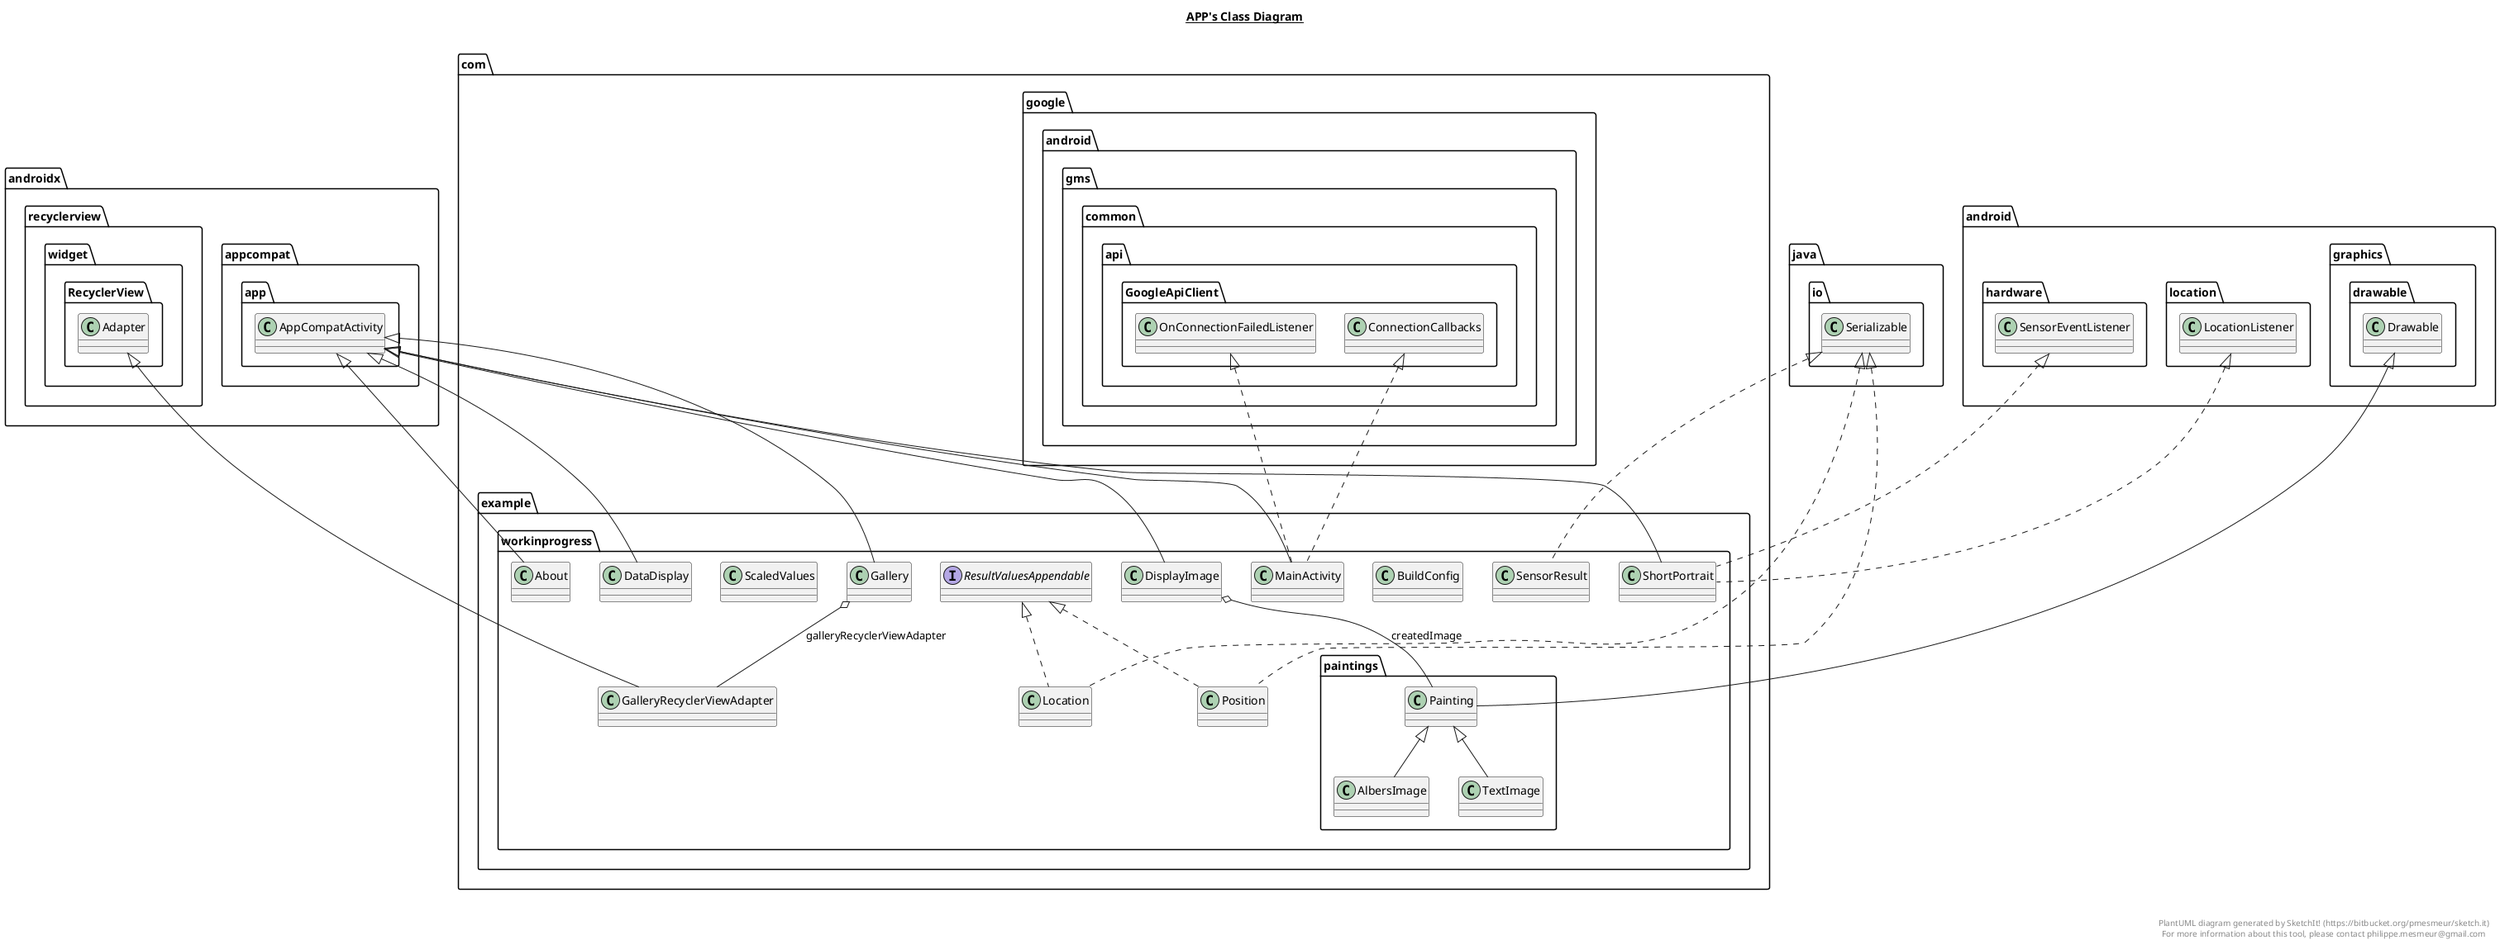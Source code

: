 @startuml

title __APP's Class Diagram__\n

  namespace com.example.workinprogress {
    class com.example.workinprogress.About {
    }
  }
  

  namespace com.example.workinprogress {
    class com.example.workinprogress.BuildConfig {
    }
  }
  

  namespace com.example.workinprogress {
    class com.example.workinprogress.DataDisplay {
    }
  }
  

  namespace com.example.workinprogress {
    class com.example.workinprogress.DisplayImage {
    }
  }
  

  namespace com.example.workinprogress {
    class com.example.workinprogress.Gallery {
    }
  }
  

  namespace com.example.workinprogress {
    class com.example.workinprogress.GalleryRecyclerViewAdapter {
    }
  }
  

  namespace com.example.workinprogress {
    class com.example.workinprogress.Location {
    }
  }
  

  namespace com.example.workinprogress {
    class com.example.workinprogress.MainActivity {
    }
  }
  

  namespace com.example.workinprogress {
    class com.example.workinprogress.Position {
    }
  }
  

  namespace com.example.workinprogress {
    interface com.example.workinprogress.ResultValuesAppendable {
    }
  }
  

  namespace com.example.workinprogress {
    class com.example.workinprogress.ScaledValues {
    }
  }
  

  namespace com.example.workinprogress {
    class com.example.workinprogress.SensorResult {
    }
  }
  

  namespace com.example.workinprogress {
    class com.example.workinprogress.ShortPortrait {
    }
  }
  

  namespace com.example.workinprogress {
    namespace paintings {
      class com.example.workinprogress.paintings.AlbersImage {
      }
    }
  }
  

  namespace com.example.workinprogress {
    namespace paintings {
      class com.example.workinprogress.paintings.Painting {
      }
    }
  }
  

  namespace com.example.workinprogress {
    namespace paintings {
      class com.example.workinprogress.paintings.TextImage {
      }
    }
  }
  

  com.example.workinprogress.About -up-|> androidx.appcompat.app.AppCompatActivity
  com.example.workinprogress.DataDisplay -up-|> androidx.appcompat.app.AppCompatActivity
  com.example.workinprogress.DisplayImage -up-|> androidx.appcompat.app.AppCompatActivity
  com.example.workinprogress.DisplayImage o-- com.example.workinprogress.paintings.Painting : createdImage
  com.example.workinprogress.Gallery -up-|> androidx.appcompat.app.AppCompatActivity
  com.example.workinprogress.Gallery o-- com.example.workinprogress.GalleryRecyclerViewAdapter : galleryRecyclerViewAdapter
  com.example.workinprogress.GalleryRecyclerViewAdapter -up-|> androidx.recyclerview.widget.RecyclerView.Adapter
  com.example.workinprogress.Location .up.|> com.example.workinprogress.ResultValuesAppendable
  com.example.workinprogress.Location .up.|> java.io.Serializable
  com.example.workinprogress.MainActivity .up.|> com.google.android.gms.common.api.GoogleApiClient.ConnectionCallbacks
  com.example.workinprogress.MainActivity .up.|> com.google.android.gms.common.api.GoogleApiClient.OnConnectionFailedListener
  com.example.workinprogress.MainActivity -up-|> androidx.appcompat.app.AppCompatActivity
  com.example.workinprogress.Position .up.|> com.example.workinprogress.ResultValuesAppendable
  com.example.workinprogress.Position .up.|> java.io.Serializable
  com.example.workinprogress.SensorResult .up.|> java.io.Serializable
  com.example.workinprogress.ShortPortrait .up.|> android.hardware.SensorEventListener
  com.example.workinprogress.ShortPortrait .up.|> android.location.LocationListener
  com.example.workinprogress.ShortPortrait -up-|> androidx.appcompat.app.AppCompatActivity
  com.example.workinprogress.paintings.AlbersImage -up-|> com.example.workinprogress.paintings.Painting
  com.example.workinprogress.paintings.Painting -up-|> android.graphics.drawable.Drawable
  com.example.workinprogress.paintings.TextImage -up-|> com.example.workinprogress.paintings.Painting


right footer


PlantUML diagram generated by SketchIt! (https://bitbucket.org/pmesmeur/sketch.it)
For more information about this tool, please contact philippe.mesmeur@gmail.com
endfooter

@enduml
